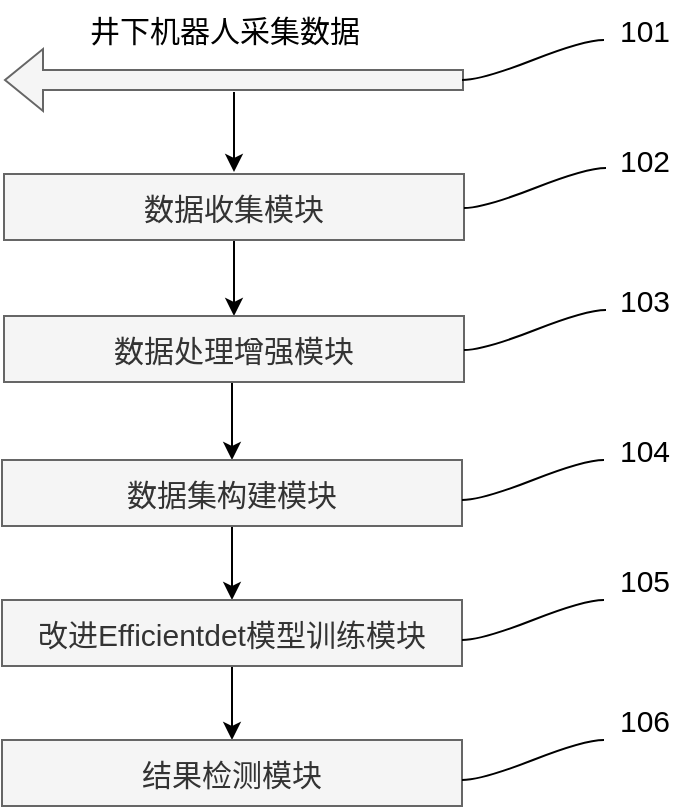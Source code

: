 <mxfile version="20.3.0" type="github">
  <diagram id="GG8lb_p_q7sB_TVdmmQd" name="第 1 页">
    <mxGraphModel dx="782" dy="468" grid="1" gridSize="10" guides="1" tooltips="1" connect="1" arrows="1" fold="1" page="1" pageScale="1" pageWidth="827" pageHeight="1169" math="0" shadow="0">
      <root>
        <mxCell id="0" />
        <mxCell id="1" parent="0" />
        <mxCell id="CHa4DZ00IoieFwtZ9VFr-2" value="" style="shape=flexArrow;endArrow=classic;html=1;rounded=0;fillColor=#f5f5f5;strokeColor=#666666;" edge="1" parent="1">
          <mxGeometry width="50" height="50" relative="1" as="geometry">
            <mxPoint x="530" y="70" as="sourcePoint" />
            <mxPoint x="300" y="70" as="targetPoint" />
          </mxGeometry>
        </mxCell>
        <mxCell id="CHa4DZ00IoieFwtZ9VFr-3" value="&lt;font style=&quot;font-size: 15px;&quot;&gt;井下机器人采集数据&lt;/font&gt;" style="text;html=1;align=center;verticalAlign=middle;resizable=0;points=[];autosize=1;strokeColor=none;fillColor=none;" vertex="1" parent="1">
          <mxGeometry x="330" y="30" width="160" height="30" as="geometry" />
        </mxCell>
        <mxCell id="CHa4DZ00IoieFwtZ9VFr-4" value="" style="endArrow=classic;html=1;rounded=0;fontSize=15;fontColor=none;" edge="1" parent="1">
          <mxGeometry width="50" height="50" relative="1" as="geometry">
            <mxPoint x="415" y="76" as="sourcePoint" />
            <mxPoint x="415" y="116" as="targetPoint" />
          </mxGeometry>
        </mxCell>
        <mxCell id="CHa4DZ00IoieFwtZ9VFr-9" value="" style="edgeStyle=entityRelationEdgeStyle;startArrow=none;endArrow=none;segment=10;curved=1;rounded=0;fontSize=15;fontColor=none;" edge="1" parent="1">
          <mxGeometry relative="1" as="geometry">
            <mxPoint x="529" y="70" as="sourcePoint" />
            <mxPoint x="600" y="50" as="targetPoint" />
          </mxGeometry>
        </mxCell>
        <mxCell id="CHa4DZ00IoieFwtZ9VFr-27" style="edgeStyle=orthogonalEdgeStyle;rounded=0;orthogonalLoop=1;jettySize=auto;html=1;exitX=0.5;exitY=1;exitDx=0;exitDy=0;entryX=0.5;entryY=0;entryDx=0;entryDy=0;fontSize=15;fontColor=none;" edge="1" parent="1" source="CHa4DZ00IoieFwtZ9VFr-10" target="CHa4DZ00IoieFwtZ9VFr-11">
          <mxGeometry relative="1" as="geometry" />
        </mxCell>
        <mxCell id="CHa4DZ00IoieFwtZ9VFr-10" value="数据收集模块" style="rounded=0;whiteSpace=wrap;html=1;fontSize=15;fontColor=#333333;fillColor=#f5f5f5;strokeColor=#666666;" vertex="1" parent="1">
          <mxGeometry x="300" y="117" width="230" height="33" as="geometry" />
        </mxCell>
        <mxCell id="CHa4DZ00IoieFwtZ9VFr-29" style="edgeStyle=orthogonalEdgeStyle;rounded=0;orthogonalLoop=1;jettySize=auto;html=1;exitX=0.5;exitY=1;exitDx=0;exitDy=0;entryX=0.5;entryY=0;entryDx=0;entryDy=0;fontSize=15;fontColor=none;" edge="1" parent="1" source="CHa4DZ00IoieFwtZ9VFr-11" target="CHa4DZ00IoieFwtZ9VFr-15">
          <mxGeometry relative="1" as="geometry" />
        </mxCell>
        <mxCell id="CHa4DZ00IoieFwtZ9VFr-11" value="数据处理增强模块" style="rounded=0;whiteSpace=wrap;html=1;fontSize=15;fontColor=#333333;fillColor=#f5f5f5;strokeColor=#666666;" vertex="1" parent="1">
          <mxGeometry x="300" y="188" width="230" height="33" as="geometry" />
        </mxCell>
        <mxCell id="CHa4DZ00IoieFwtZ9VFr-13" value="" style="edgeStyle=entityRelationEdgeStyle;startArrow=none;endArrow=none;segment=10;curved=1;rounded=0;fontSize=15;fontColor=none;" edge="1" parent="1">
          <mxGeometry relative="1" as="geometry">
            <mxPoint x="530" y="134" as="sourcePoint" />
            <mxPoint x="601" y="114" as="targetPoint" />
          </mxGeometry>
        </mxCell>
        <mxCell id="CHa4DZ00IoieFwtZ9VFr-14" value="" style="edgeStyle=entityRelationEdgeStyle;startArrow=none;endArrow=none;segment=10;curved=1;rounded=0;fontSize=15;fontColor=none;" edge="1" parent="1">
          <mxGeometry relative="1" as="geometry">
            <mxPoint x="530" y="205" as="sourcePoint" />
            <mxPoint x="601" y="185" as="targetPoint" />
          </mxGeometry>
        </mxCell>
        <mxCell id="CHa4DZ00IoieFwtZ9VFr-30" style="edgeStyle=orthogonalEdgeStyle;rounded=0;orthogonalLoop=1;jettySize=auto;html=1;exitX=0.5;exitY=1;exitDx=0;exitDy=0;fontSize=15;fontColor=none;" edge="1" parent="1" source="CHa4DZ00IoieFwtZ9VFr-15">
          <mxGeometry relative="1" as="geometry">
            <mxPoint x="414" y="330" as="targetPoint" />
            <Array as="points">
              <mxPoint x="414" y="330" />
              <mxPoint x="414" y="330" />
            </Array>
          </mxGeometry>
        </mxCell>
        <mxCell id="CHa4DZ00IoieFwtZ9VFr-15" value="数据集构建模块" style="rounded=0;whiteSpace=wrap;html=1;fontSize=15;fontColor=#333333;fillColor=#f5f5f5;strokeColor=#666666;" vertex="1" parent="1">
          <mxGeometry x="299" y="260" width="230" height="33" as="geometry" />
        </mxCell>
        <mxCell id="CHa4DZ00IoieFwtZ9VFr-16" value="" style="edgeStyle=entityRelationEdgeStyle;startArrow=none;endArrow=none;segment=10;curved=1;rounded=0;fontSize=15;fontColor=none;" edge="1" parent="1">
          <mxGeometry relative="1" as="geometry">
            <mxPoint x="529" y="280" as="sourcePoint" />
            <mxPoint x="600" y="260" as="targetPoint" />
          </mxGeometry>
        </mxCell>
        <mxCell id="CHa4DZ00IoieFwtZ9VFr-31" style="edgeStyle=orthogonalEdgeStyle;rounded=0;orthogonalLoop=1;jettySize=auto;html=1;exitX=0.5;exitY=1;exitDx=0;exitDy=0;entryX=0.5;entryY=0;entryDx=0;entryDy=0;fontSize=15;fontColor=none;" edge="1" parent="1" source="CHa4DZ00IoieFwtZ9VFr-17" target="CHa4DZ00IoieFwtZ9VFr-19">
          <mxGeometry relative="1" as="geometry" />
        </mxCell>
        <mxCell id="CHa4DZ00IoieFwtZ9VFr-17" value="改进Efficientdet模型训练模块" style="rounded=0;whiteSpace=wrap;html=1;fontSize=15;fontColor=#333333;fillColor=#f5f5f5;strokeColor=#666666;" vertex="1" parent="1">
          <mxGeometry x="299" y="330" width="230" height="33" as="geometry" />
        </mxCell>
        <mxCell id="CHa4DZ00IoieFwtZ9VFr-18" value="" style="edgeStyle=entityRelationEdgeStyle;startArrow=none;endArrow=none;segment=10;curved=1;rounded=0;fontSize=15;fontColor=none;" edge="1" parent="1">
          <mxGeometry relative="1" as="geometry">
            <mxPoint x="529" y="350" as="sourcePoint" />
            <mxPoint x="600" y="330" as="targetPoint" />
          </mxGeometry>
        </mxCell>
        <mxCell id="CHa4DZ00IoieFwtZ9VFr-19" value="结果检测模块" style="rounded=0;whiteSpace=wrap;html=1;fontSize=15;fontColor=#333333;fillColor=#f5f5f5;strokeColor=#666666;" vertex="1" parent="1">
          <mxGeometry x="299" y="400" width="230" height="33" as="geometry" />
        </mxCell>
        <mxCell id="CHa4DZ00IoieFwtZ9VFr-20" value="" style="edgeStyle=entityRelationEdgeStyle;startArrow=none;endArrow=none;segment=10;curved=1;rounded=0;fontSize=15;fontColor=none;" edge="1" parent="1">
          <mxGeometry relative="1" as="geometry">
            <mxPoint x="529" y="420" as="sourcePoint" />
            <mxPoint x="600" y="400" as="targetPoint" />
          </mxGeometry>
        </mxCell>
        <mxCell id="CHa4DZ00IoieFwtZ9VFr-32" value="101" style="text;html=1;align=center;verticalAlign=middle;resizable=0;points=[];autosize=1;strokeColor=none;fillColor=none;fontSize=15;fontColor=none;" vertex="1" parent="1">
          <mxGeometry x="595" y="30" width="50" height="30" as="geometry" />
        </mxCell>
        <mxCell id="CHa4DZ00IoieFwtZ9VFr-33" value="102" style="text;html=1;align=center;verticalAlign=middle;resizable=0;points=[];autosize=1;strokeColor=none;fillColor=none;fontSize=15;fontColor=none;" vertex="1" parent="1">
          <mxGeometry x="595" y="95" width="50" height="30" as="geometry" />
        </mxCell>
        <mxCell id="CHa4DZ00IoieFwtZ9VFr-34" value="103" style="text;html=1;align=center;verticalAlign=middle;resizable=0;points=[];autosize=1;strokeColor=none;fillColor=none;fontSize=15;fontColor=none;" vertex="1" parent="1">
          <mxGeometry x="595" y="165" width="50" height="30" as="geometry" />
        </mxCell>
        <mxCell id="CHa4DZ00IoieFwtZ9VFr-35" value="104" style="text;html=1;align=center;verticalAlign=middle;resizable=0;points=[];autosize=1;strokeColor=none;fillColor=none;fontSize=15;fontColor=none;" vertex="1" parent="1">
          <mxGeometry x="595" y="240" width="50" height="30" as="geometry" />
        </mxCell>
        <mxCell id="CHa4DZ00IoieFwtZ9VFr-36" value="105" style="text;html=1;align=center;verticalAlign=middle;resizable=0;points=[];autosize=1;strokeColor=none;fillColor=none;fontSize=15;fontColor=none;" vertex="1" parent="1">
          <mxGeometry x="595" y="305" width="50" height="30" as="geometry" />
        </mxCell>
        <mxCell id="CHa4DZ00IoieFwtZ9VFr-37" value="106" style="text;html=1;align=center;verticalAlign=middle;resizable=0;points=[];autosize=1;strokeColor=none;fillColor=none;fontSize=15;fontColor=none;" vertex="1" parent="1">
          <mxGeometry x="595" y="375" width="50" height="30" as="geometry" />
        </mxCell>
      </root>
    </mxGraphModel>
  </diagram>
</mxfile>
